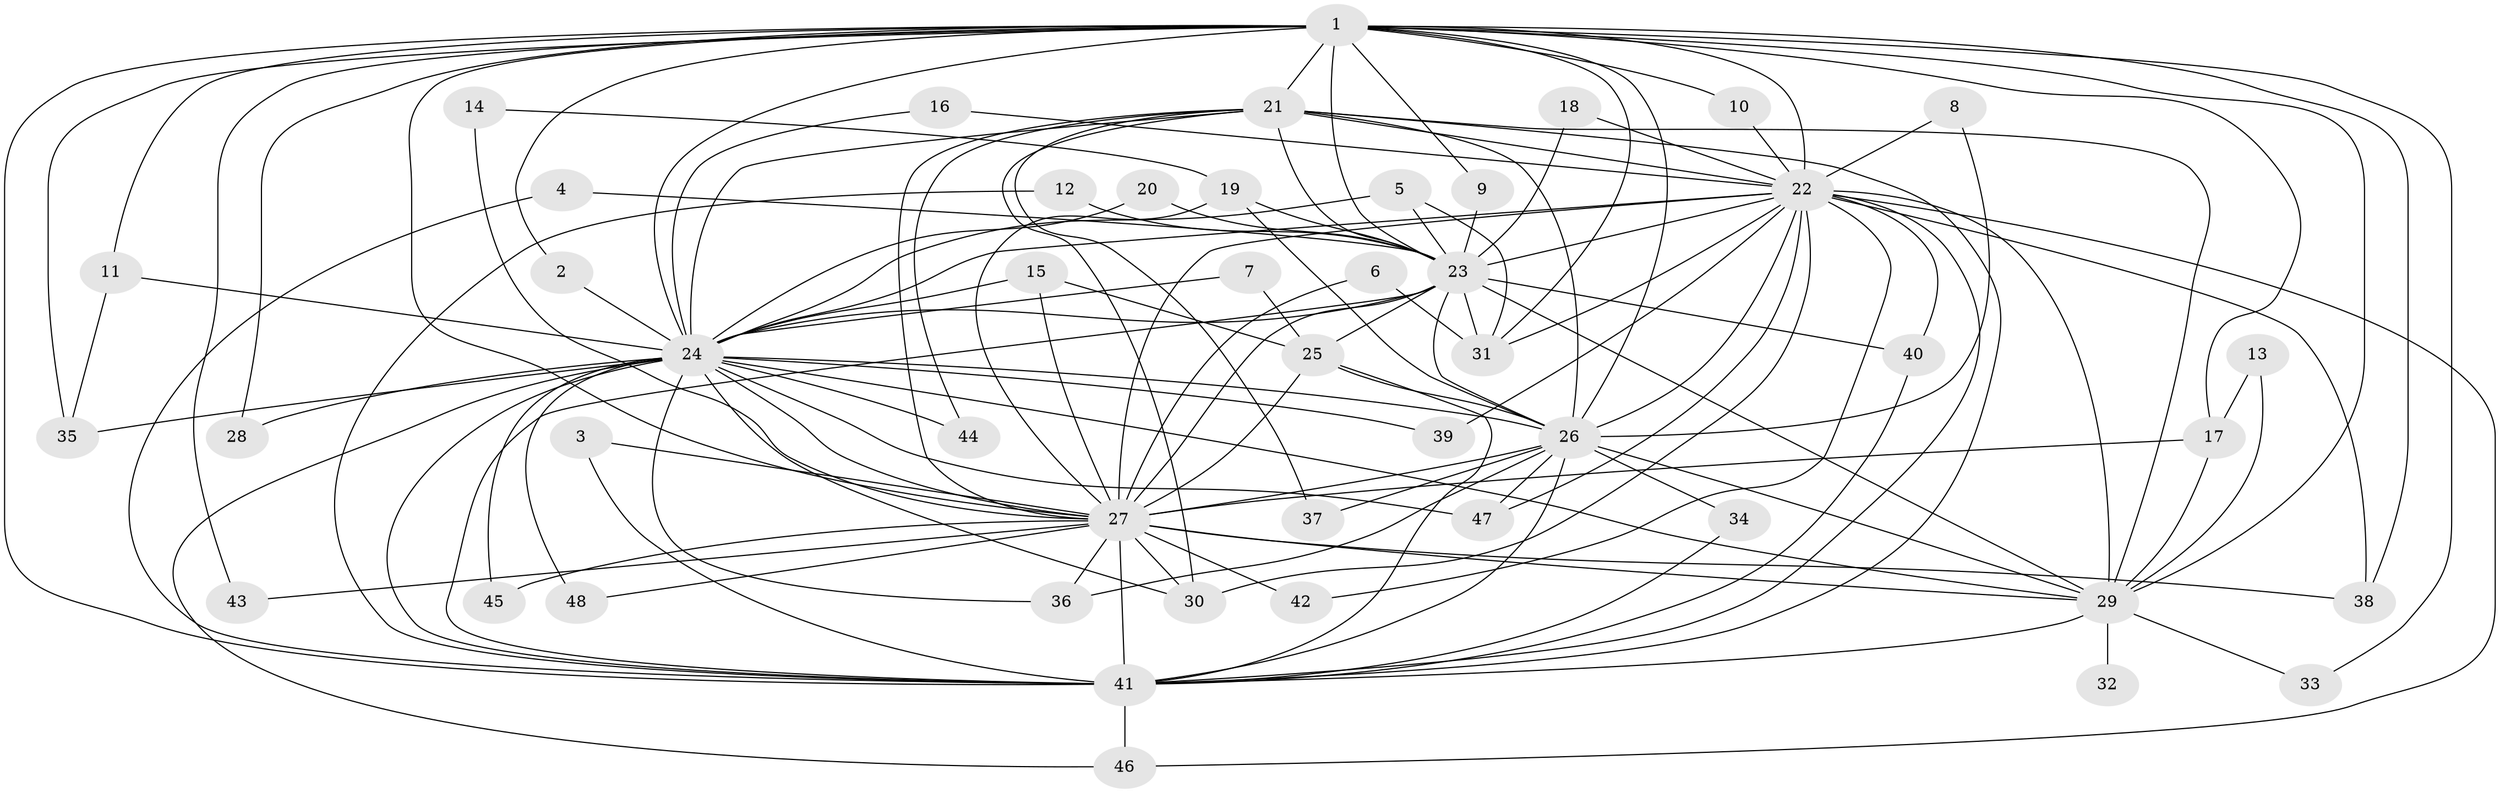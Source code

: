 // original degree distribution, {15: 0.010416666666666666, 17: 0.010416666666666666, 25: 0.010416666666666666, 28: 0.010416666666666666, 12: 0.010416666666666666, 20: 0.010416666666666666, 18: 0.010416666666666666, 16: 0.010416666666666666, 30: 0.010416666666666666, 24: 0.010416666666666666, 3: 0.2604166666666667, 4: 0.09375, 2: 0.5, 5: 0.03125, 7: 0.010416666666666666}
// Generated by graph-tools (version 1.1) at 2025/25/03/09/25 03:25:44]
// undirected, 48 vertices, 128 edges
graph export_dot {
graph [start="1"]
  node [color=gray90,style=filled];
  1;
  2;
  3;
  4;
  5;
  6;
  7;
  8;
  9;
  10;
  11;
  12;
  13;
  14;
  15;
  16;
  17;
  18;
  19;
  20;
  21;
  22;
  23;
  24;
  25;
  26;
  27;
  28;
  29;
  30;
  31;
  32;
  33;
  34;
  35;
  36;
  37;
  38;
  39;
  40;
  41;
  42;
  43;
  44;
  45;
  46;
  47;
  48;
  1 -- 2 [weight=1.0];
  1 -- 9 [weight=1.0];
  1 -- 10 [weight=1.0];
  1 -- 11 [weight=2.0];
  1 -- 17 [weight=2.0];
  1 -- 21 [weight=2.0];
  1 -- 22 [weight=2.0];
  1 -- 23 [weight=4.0];
  1 -- 24 [weight=2.0];
  1 -- 26 [weight=2.0];
  1 -- 27 [weight=2.0];
  1 -- 28 [weight=1.0];
  1 -- 29 [weight=2.0];
  1 -- 31 [weight=1.0];
  1 -- 33 [weight=1.0];
  1 -- 35 [weight=1.0];
  1 -- 38 [weight=1.0];
  1 -- 41 [weight=2.0];
  1 -- 43 [weight=1.0];
  2 -- 24 [weight=1.0];
  3 -- 27 [weight=1.0];
  3 -- 41 [weight=1.0];
  4 -- 23 [weight=1.0];
  4 -- 41 [weight=1.0];
  5 -- 23 [weight=1.0];
  5 -- 24 [weight=1.0];
  5 -- 31 [weight=1.0];
  6 -- 27 [weight=1.0];
  6 -- 31 [weight=1.0];
  7 -- 24 [weight=1.0];
  7 -- 25 [weight=1.0];
  8 -- 22 [weight=1.0];
  8 -- 26 [weight=1.0];
  9 -- 23 [weight=1.0];
  10 -- 22 [weight=1.0];
  11 -- 24 [weight=1.0];
  11 -- 35 [weight=1.0];
  12 -- 23 [weight=1.0];
  12 -- 41 [weight=1.0];
  13 -- 17 [weight=1.0];
  13 -- 29 [weight=1.0];
  14 -- 19 [weight=1.0];
  14 -- 27 [weight=1.0];
  15 -- 24 [weight=2.0];
  15 -- 25 [weight=1.0];
  15 -- 27 [weight=1.0];
  16 -- 22 [weight=1.0];
  16 -- 24 [weight=1.0];
  17 -- 27 [weight=1.0];
  17 -- 29 [weight=1.0];
  18 -- 22 [weight=1.0];
  18 -- 23 [weight=2.0];
  19 -- 23 [weight=1.0];
  19 -- 26 [weight=1.0];
  19 -- 27 [weight=1.0];
  20 -- 23 [weight=1.0];
  20 -- 24 [weight=1.0];
  21 -- 22 [weight=1.0];
  21 -- 23 [weight=2.0];
  21 -- 24 [weight=1.0];
  21 -- 26 [weight=1.0];
  21 -- 27 [weight=2.0];
  21 -- 29 [weight=1.0];
  21 -- 30 [weight=1.0];
  21 -- 37 [weight=1.0];
  21 -- 41 [weight=1.0];
  21 -- 44 [weight=1.0];
  22 -- 23 [weight=1.0];
  22 -- 24 [weight=1.0];
  22 -- 26 [weight=2.0];
  22 -- 27 [weight=1.0];
  22 -- 29 [weight=2.0];
  22 -- 30 [weight=1.0];
  22 -- 31 [weight=2.0];
  22 -- 38 [weight=2.0];
  22 -- 39 [weight=1.0];
  22 -- 40 [weight=1.0];
  22 -- 41 [weight=2.0];
  22 -- 42 [weight=1.0];
  22 -- 46 [weight=1.0];
  22 -- 47 [weight=2.0];
  23 -- 24 [weight=2.0];
  23 -- 25 [weight=1.0];
  23 -- 26 [weight=2.0];
  23 -- 27 [weight=1.0];
  23 -- 29 [weight=1.0];
  23 -- 31 [weight=2.0];
  23 -- 40 [weight=1.0];
  23 -- 41 [weight=1.0];
  24 -- 26 [weight=1.0];
  24 -- 27 [weight=2.0];
  24 -- 28 [weight=1.0];
  24 -- 29 [weight=3.0];
  24 -- 30 [weight=1.0];
  24 -- 35 [weight=2.0];
  24 -- 36 [weight=2.0];
  24 -- 39 [weight=1.0];
  24 -- 41 [weight=1.0];
  24 -- 44 [weight=1.0];
  24 -- 45 [weight=1.0];
  24 -- 46 [weight=1.0];
  24 -- 47 [weight=2.0];
  24 -- 48 [weight=1.0];
  25 -- 26 [weight=1.0];
  25 -- 27 [weight=2.0];
  25 -- 41 [weight=1.0];
  26 -- 27 [weight=1.0];
  26 -- 29 [weight=1.0];
  26 -- 34 [weight=1.0];
  26 -- 36 [weight=2.0];
  26 -- 37 [weight=1.0];
  26 -- 41 [weight=2.0];
  26 -- 47 [weight=1.0];
  27 -- 29 [weight=2.0];
  27 -- 30 [weight=1.0];
  27 -- 36 [weight=1.0];
  27 -- 38 [weight=1.0];
  27 -- 41 [weight=3.0];
  27 -- 42 [weight=1.0];
  27 -- 43 [weight=1.0];
  27 -- 45 [weight=1.0];
  27 -- 48 [weight=1.0];
  29 -- 32 [weight=2.0];
  29 -- 33 [weight=1.0];
  29 -- 41 [weight=1.0];
  34 -- 41 [weight=1.0];
  40 -- 41 [weight=1.0];
  41 -- 46 [weight=1.0];
}
